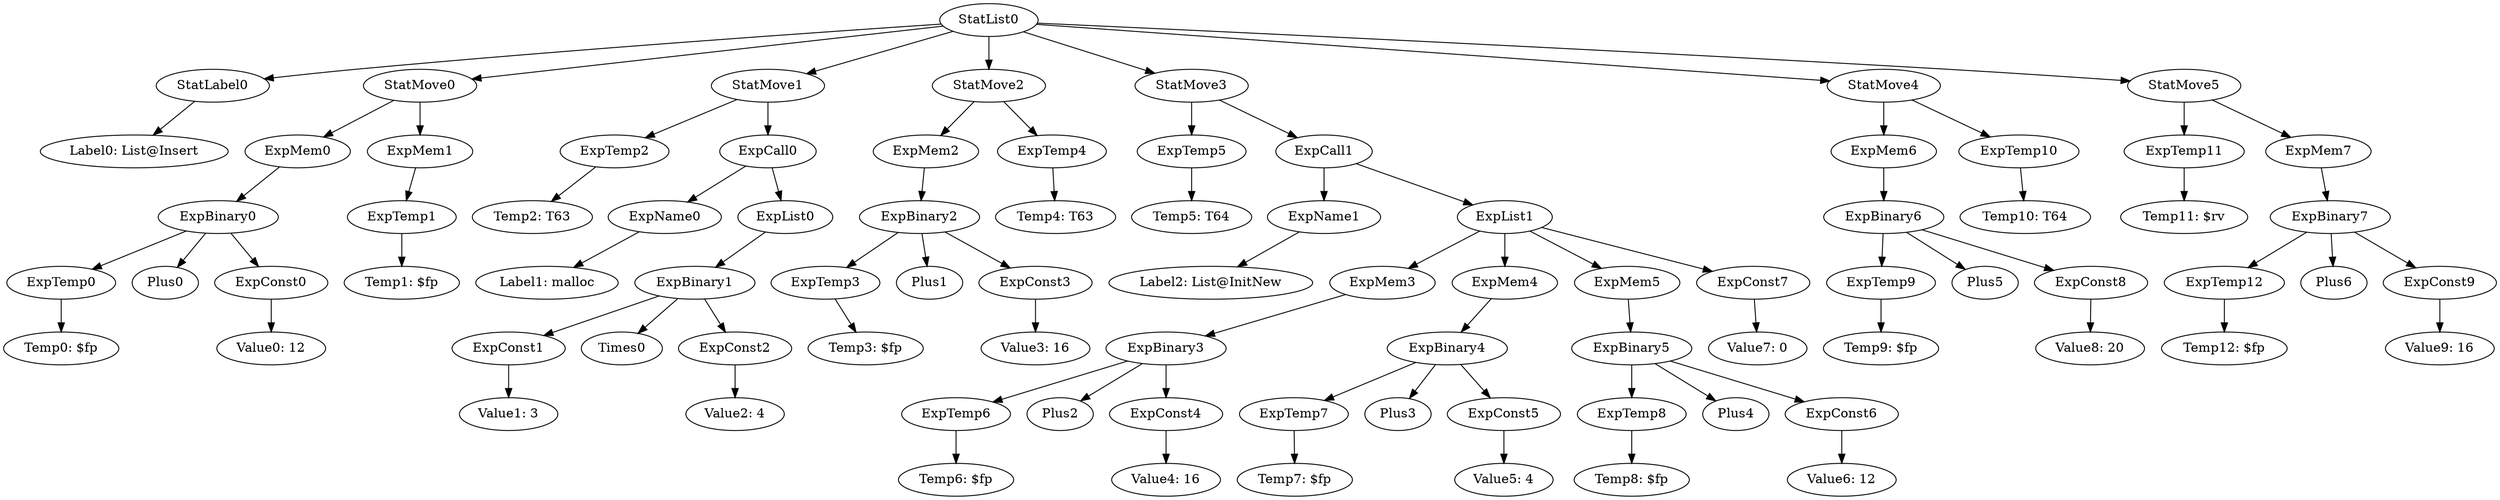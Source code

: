 digraph {
	ordering = out;
	ExpMem7 -> ExpBinary7;
	ExpTemp11 -> "Temp11: $rv";
	ExpTemp10 -> "Temp10: T64";
	ExpTemp3 -> "Temp3: $fp";
	ExpList0 -> ExpBinary1;
	ExpConst3 -> "Value3: 16";
	ExpConst7 -> "Value7: 0";
	ExpCall0 -> ExpName0;
	ExpCall0 -> ExpList0;
	ExpTemp12 -> "Temp12: $fp";
	ExpMem2 -> ExpBinary2;
	ExpName0 -> "Label1: malloc";
	ExpConst1 -> "Value1: 3";
	StatMove1 -> ExpTemp2;
	StatMove1 -> ExpCall0;
	ExpBinary7 -> ExpTemp12;
	ExpBinary7 -> Plus6;
	ExpBinary7 -> ExpConst9;
	ExpTemp8 -> "Temp8: $fp";
	ExpBinary0 -> ExpTemp0;
	ExpBinary0 -> Plus0;
	ExpBinary0 -> ExpConst0;
	ExpMem4 -> ExpBinary4;
	StatMove0 -> ExpMem0;
	StatMove0 -> ExpMem1;
	StatList0 -> StatLabel0;
	StatList0 -> StatMove0;
	StatList0 -> StatMove1;
	StatList0 -> StatMove2;
	StatList0 -> StatMove3;
	StatList0 -> StatMove4;
	StatList0 -> StatMove5;
	ExpBinary2 -> ExpTemp3;
	ExpBinary2 -> Plus1;
	ExpBinary2 -> ExpConst3;
	ExpMem5 -> ExpBinary5;
	StatLabel0 -> "Label0: List@Insert";
	StatMove2 -> ExpMem2;
	StatMove2 -> ExpTemp4;
	ExpTemp2 -> "Temp2: T63";
	ExpMem0 -> ExpBinary0;
	ExpBinary1 -> ExpConst1;
	ExpBinary1 -> Times0;
	ExpBinary1 -> ExpConst2;
	ExpList1 -> ExpMem3;
	ExpList1 -> ExpMem4;
	ExpList1 -> ExpMem5;
	ExpList1 -> ExpConst7;
	ExpBinary6 -> ExpTemp9;
	ExpBinary6 -> Plus5;
	ExpBinary6 -> ExpConst8;
	StatMove4 -> ExpMem6;
	StatMove4 -> ExpTemp10;
	ExpTemp1 -> "Temp1: $fp";
	ExpTemp5 -> "Temp5: T64";
	ExpTemp4 -> "Temp4: T63";
	ExpTemp0 -> "Temp0: $fp";
	ExpTemp7 -> "Temp7: $fp";
	StatMove3 -> ExpTemp5;
	StatMove3 -> ExpCall1;
	ExpName1 -> "Label2: List@InitNew";
	ExpCall1 -> ExpName1;
	ExpCall1 -> ExpList1;
	ExpTemp6 -> "Temp6: $fp";
	ExpConst2 -> "Value2: 4";
	ExpBinary3 -> ExpTemp6;
	ExpBinary3 -> Plus2;
	ExpBinary3 -> ExpConst4;
	StatMove5 -> ExpTemp11;
	StatMove5 -> ExpMem7;
	ExpConst5 -> "Value5: 4";
	ExpMem3 -> ExpBinary3;
	ExpConst0 -> "Value0: 12";
	ExpBinary4 -> ExpTemp7;
	ExpBinary4 -> Plus3;
	ExpBinary4 -> ExpConst5;
	ExpConst9 -> "Value9: 16";
	ExpBinary5 -> ExpTemp8;
	ExpBinary5 -> Plus4;
	ExpBinary5 -> ExpConst6;
	ExpMem1 -> ExpTemp1;
	ExpConst6 -> "Value6: 12";
	ExpTemp9 -> "Temp9: $fp";
	ExpConst4 -> "Value4: 16";
	ExpConst8 -> "Value8: 20";
	ExpMem6 -> ExpBinary6;
}

